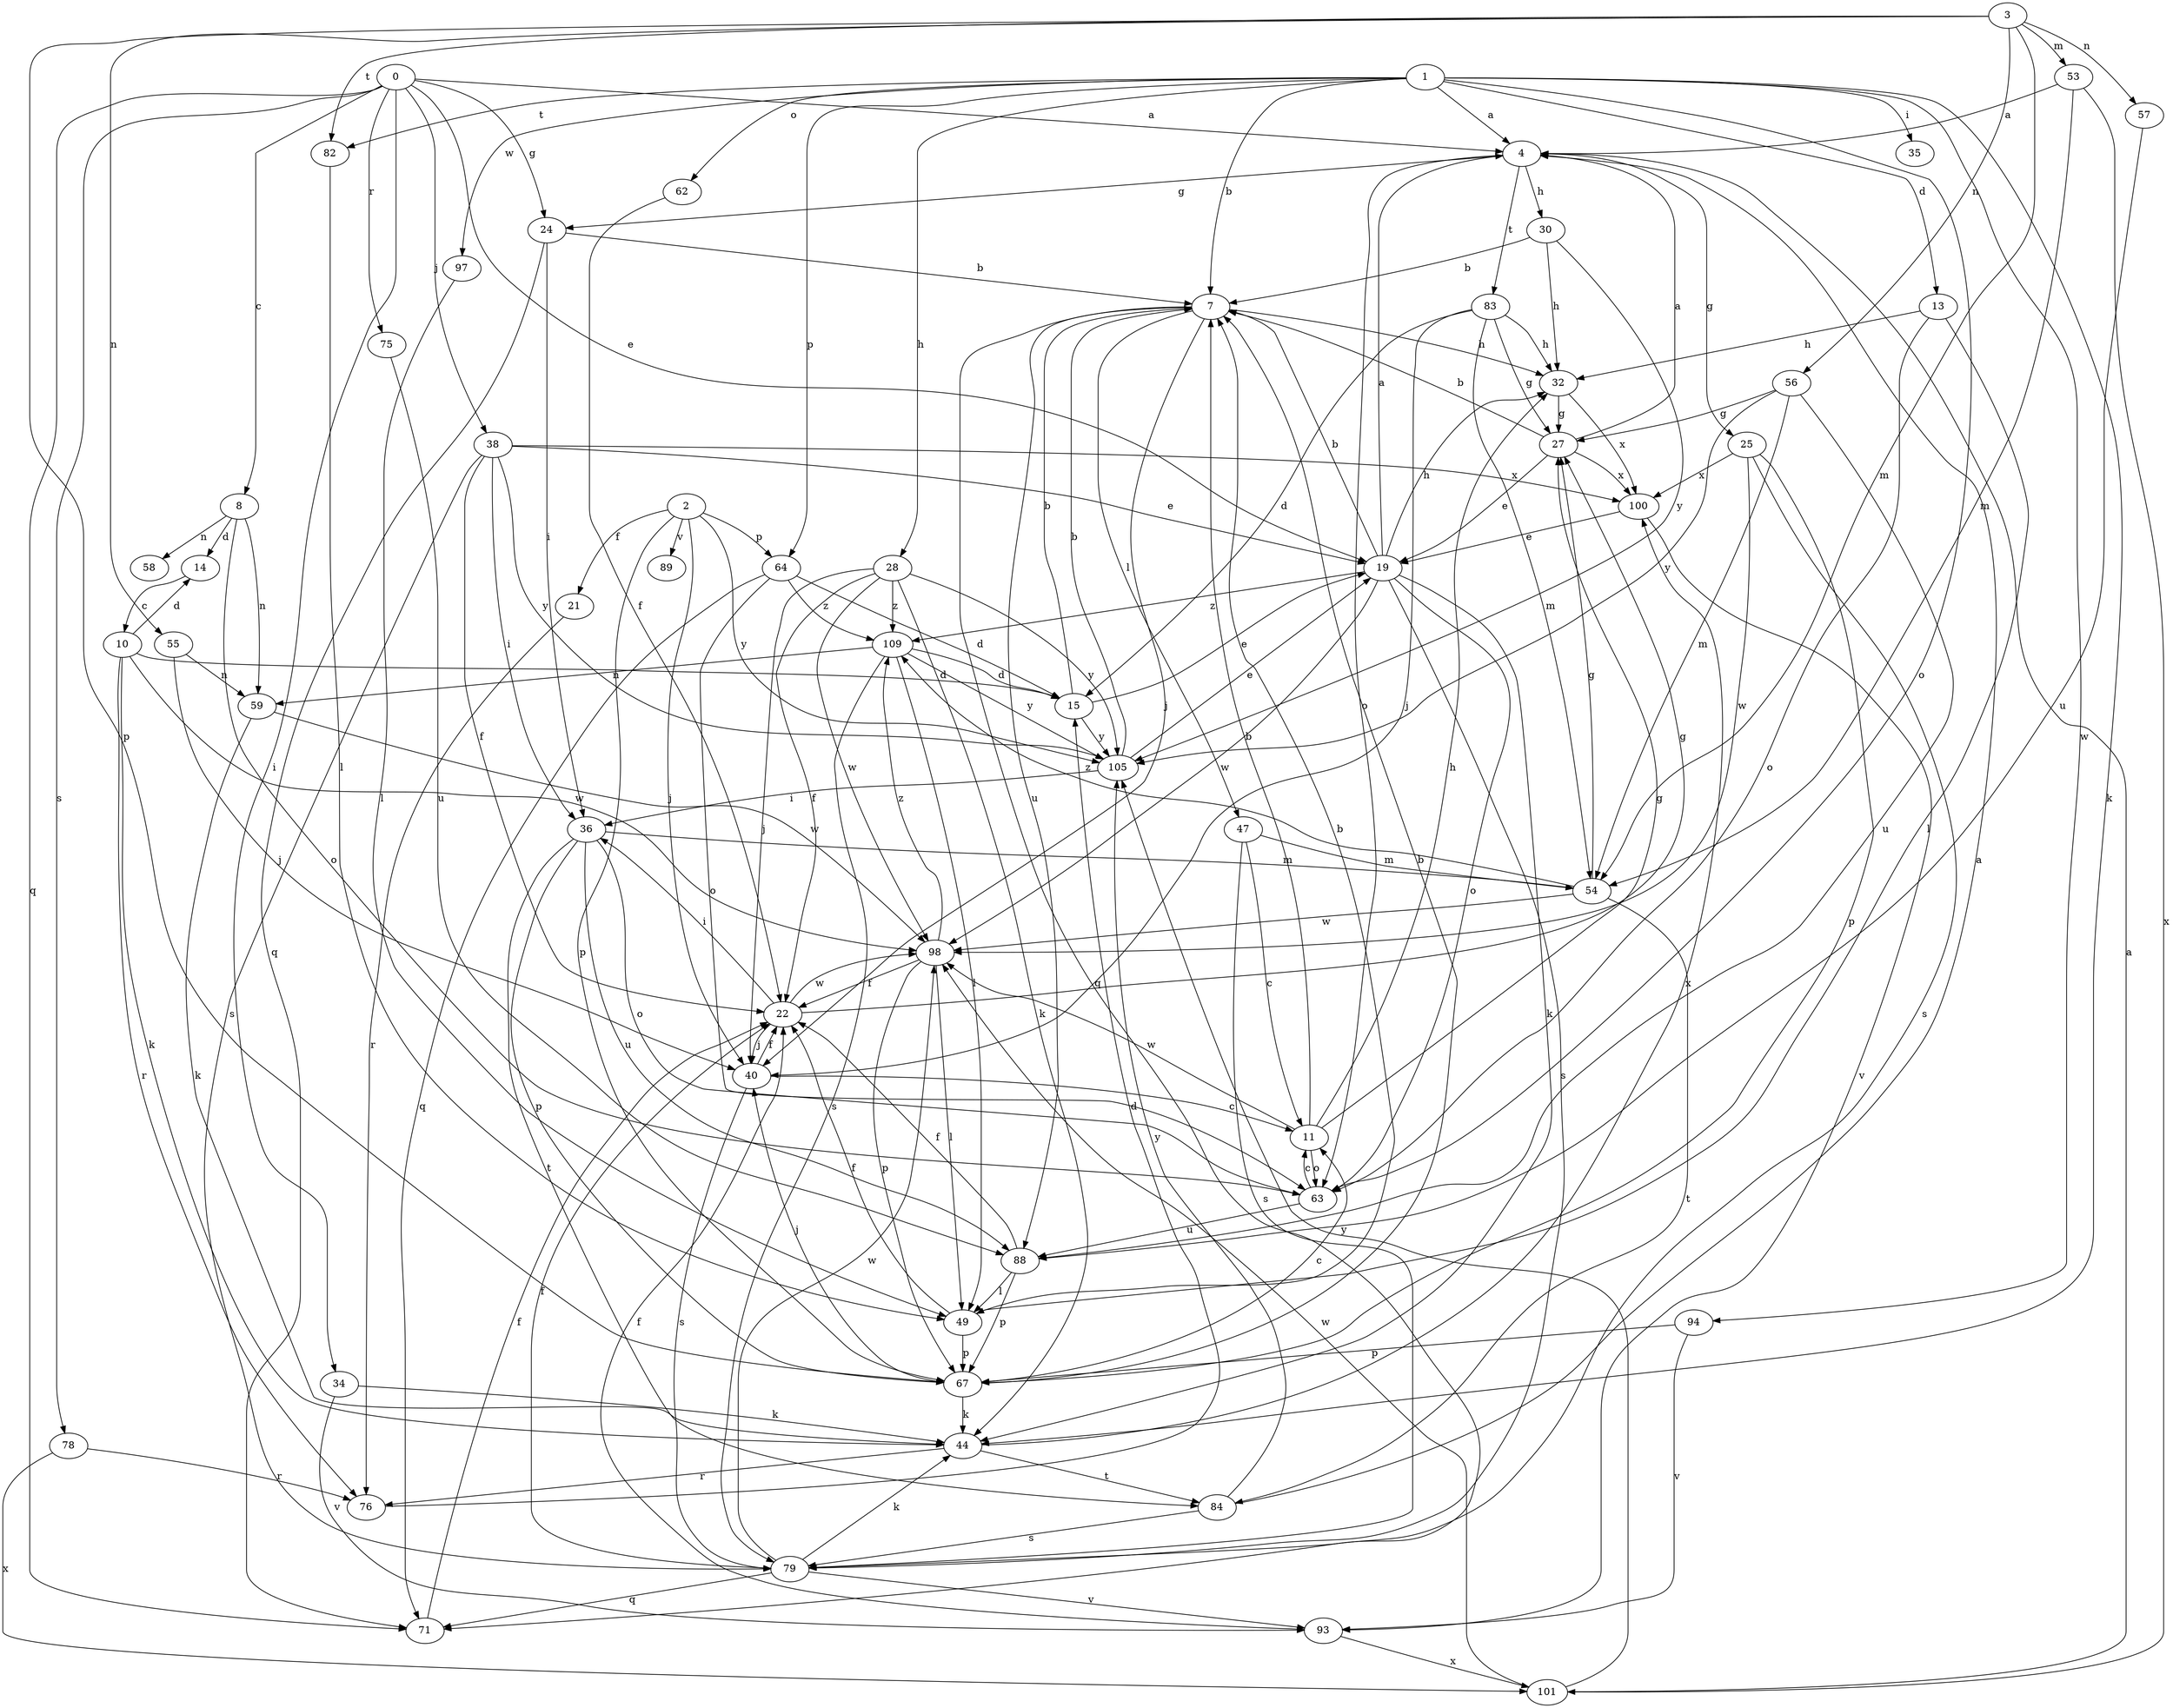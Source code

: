 strict digraph  {
0;
1;
2;
3;
4;
7;
8;
10;
11;
13;
14;
15;
19;
21;
22;
24;
25;
27;
28;
30;
32;
34;
35;
36;
38;
40;
44;
47;
49;
53;
54;
55;
56;
57;
58;
59;
62;
63;
64;
67;
71;
75;
76;
78;
79;
82;
83;
84;
88;
89;
93;
94;
97;
98;
100;
101;
105;
109;
0 -> 4  [label=a];
0 -> 8  [label=c];
0 -> 19  [label=e];
0 -> 24  [label=g];
0 -> 34  [label=i];
0 -> 38  [label=j];
0 -> 71  [label=q];
0 -> 75  [label=r];
0 -> 78  [label=s];
1 -> 4  [label=a];
1 -> 7  [label=b];
1 -> 13  [label=d];
1 -> 28  [label=h];
1 -> 35  [label=i];
1 -> 44  [label=k];
1 -> 62  [label=o];
1 -> 63  [label=o];
1 -> 64  [label=p];
1 -> 82  [label=t];
1 -> 94  [label=w];
1 -> 97  [label=w];
2 -> 21  [label=f];
2 -> 40  [label=j];
2 -> 64  [label=p];
2 -> 67  [label=p];
2 -> 89  [label=v];
2 -> 105  [label=y];
3 -> 53  [label=m];
3 -> 54  [label=m];
3 -> 55  [label=n];
3 -> 56  [label=n];
3 -> 57  [label=n];
3 -> 67  [label=p];
3 -> 82  [label=t];
4 -> 24  [label=g];
4 -> 25  [label=g];
4 -> 30  [label=h];
4 -> 63  [label=o];
4 -> 83  [label=t];
7 -> 32  [label=h];
7 -> 40  [label=j];
7 -> 47  [label=l];
7 -> 71  [label=q];
7 -> 88  [label=u];
8 -> 14  [label=d];
8 -> 58  [label=n];
8 -> 59  [label=n];
8 -> 63  [label=o];
10 -> 14  [label=d];
10 -> 15  [label=d];
10 -> 44  [label=k];
10 -> 76  [label=r];
10 -> 98  [label=w];
11 -> 7  [label=b];
11 -> 27  [label=g];
11 -> 32  [label=h];
11 -> 63  [label=o];
11 -> 98  [label=w];
13 -> 32  [label=h];
13 -> 49  [label=l];
13 -> 63  [label=o];
14 -> 10  [label=c];
15 -> 7  [label=b];
15 -> 19  [label=e];
15 -> 105  [label=y];
19 -> 4  [label=a];
19 -> 7  [label=b];
19 -> 32  [label=h];
19 -> 44  [label=k];
19 -> 63  [label=o];
19 -> 79  [label=s];
19 -> 98  [label=w];
19 -> 109  [label=z];
21 -> 76  [label=r];
22 -> 27  [label=g];
22 -> 36  [label=i];
22 -> 40  [label=j];
22 -> 98  [label=w];
24 -> 7  [label=b];
24 -> 36  [label=i];
24 -> 71  [label=q];
25 -> 67  [label=p];
25 -> 79  [label=s];
25 -> 98  [label=w];
25 -> 100  [label=x];
27 -> 4  [label=a];
27 -> 7  [label=b];
27 -> 19  [label=e];
27 -> 100  [label=x];
28 -> 22  [label=f];
28 -> 40  [label=j];
28 -> 44  [label=k];
28 -> 98  [label=w];
28 -> 105  [label=y];
28 -> 109  [label=z];
30 -> 7  [label=b];
30 -> 32  [label=h];
30 -> 105  [label=y];
32 -> 27  [label=g];
32 -> 100  [label=x];
34 -> 44  [label=k];
34 -> 93  [label=v];
36 -> 54  [label=m];
36 -> 63  [label=o];
36 -> 67  [label=p];
36 -> 84  [label=t];
36 -> 88  [label=u];
38 -> 19  [label=e];
38 -> 22  [label=f];
38 -> 36  [label=i];
38 -> 79  [label=s];
38 -> 100  [label=x];
38 -> 105  [label=y];
40 -> 11  [label=c];
40 -> 22  [label=f];
40 -> 79  [label=s];
44 -> 76  [label=r];
44 -> 84  [label=t];
44 -> 100  [label=x];
47 -> 11  [label=c];
47 -> 54  [label=m];
47 -> 79  [label=s];
49 -> 7  [label=b];
49 -> 22  [label=f];
49 -> 67  [label=p];
53 -> 4  [label=a];
53 -> 54  [label=m];
53 -> 101  [label=x];
54 -> 27  [label=g];
54 -> 84  [label=t];
54 -> 98  [label=w];
54 -> 109  [label=z];
55 -> 40  [label=j];
55 -> 59  [label=n];
56 -> 27  [label=g];
56 -> 54  [label=m];
56 -> 88  [label=u];
56 -> 105  [label=y];
57 -> 88  [label=u];
59 -> 44  [label=k];
59 -> 98  [label=w];
62 -> 22  [label=f];
63 -> 11  [label=c];
63 -> 88  [label=u];
64 -> 15  [label=d];
64 -> 63  [label=o];
64 -> 71  [label=q];
64 -> 109  [label=z];
67 -> 7  [label=b];
67 -> 11  [label=c];
67 -> 40  [label=j];
67 -> 44  [label=k];
71 -> 22  [label=f];
75 -> 88  [label=u];
76 -> 15  [label=d];
78 -> 76  [label=r];
78 -> 101  [label=x];
79 -> 22  [label=f];
79 -> 44  [label=k];
79 -> 71  [label=q];
79 -> 93  [label=v];
79 -> 98  [label=w];
82 -> 49  [label=l];
83 -> 15  [label=d];
83 -> 27  [label=g];
83 -> 32  [label=h];
83 -> 40  [label=j];
83 -> 54  [label=m];
84 -> 4  [label=a];
84 -> 79  [label=s];
84 -> 105  [label=y];
88 -> 22  [label=f];
88 -> 49  [label=l];
88 -> 67  [label=p];
93 -> 22  [label=f];
93 -> 101  [label=x];
94 -> 67  [label=p];
94 -> 93  [label=v];
97 -> 49  [label=l];
98 -> 22  [label=f];
98 -> 49  [label=l];
98 -> 67  [label=p];
98 -> 109  [label=z];
100 -> 19  [label=e];
100 -> 93  [label=v];
101 -> 4  [label=a];
101 -> 98  [label=w];
101 -> 105  [label=y];
105 -> 7  [label=b];
105 -> 19  [label=e];
105 -> 36  [label=i];
109 -> 15  [label=d];
109 -> 49  [label=l];
109 -> 59  [label=n];
109 -> 79  [label=s];
109 -> 105  [label=y];
}
